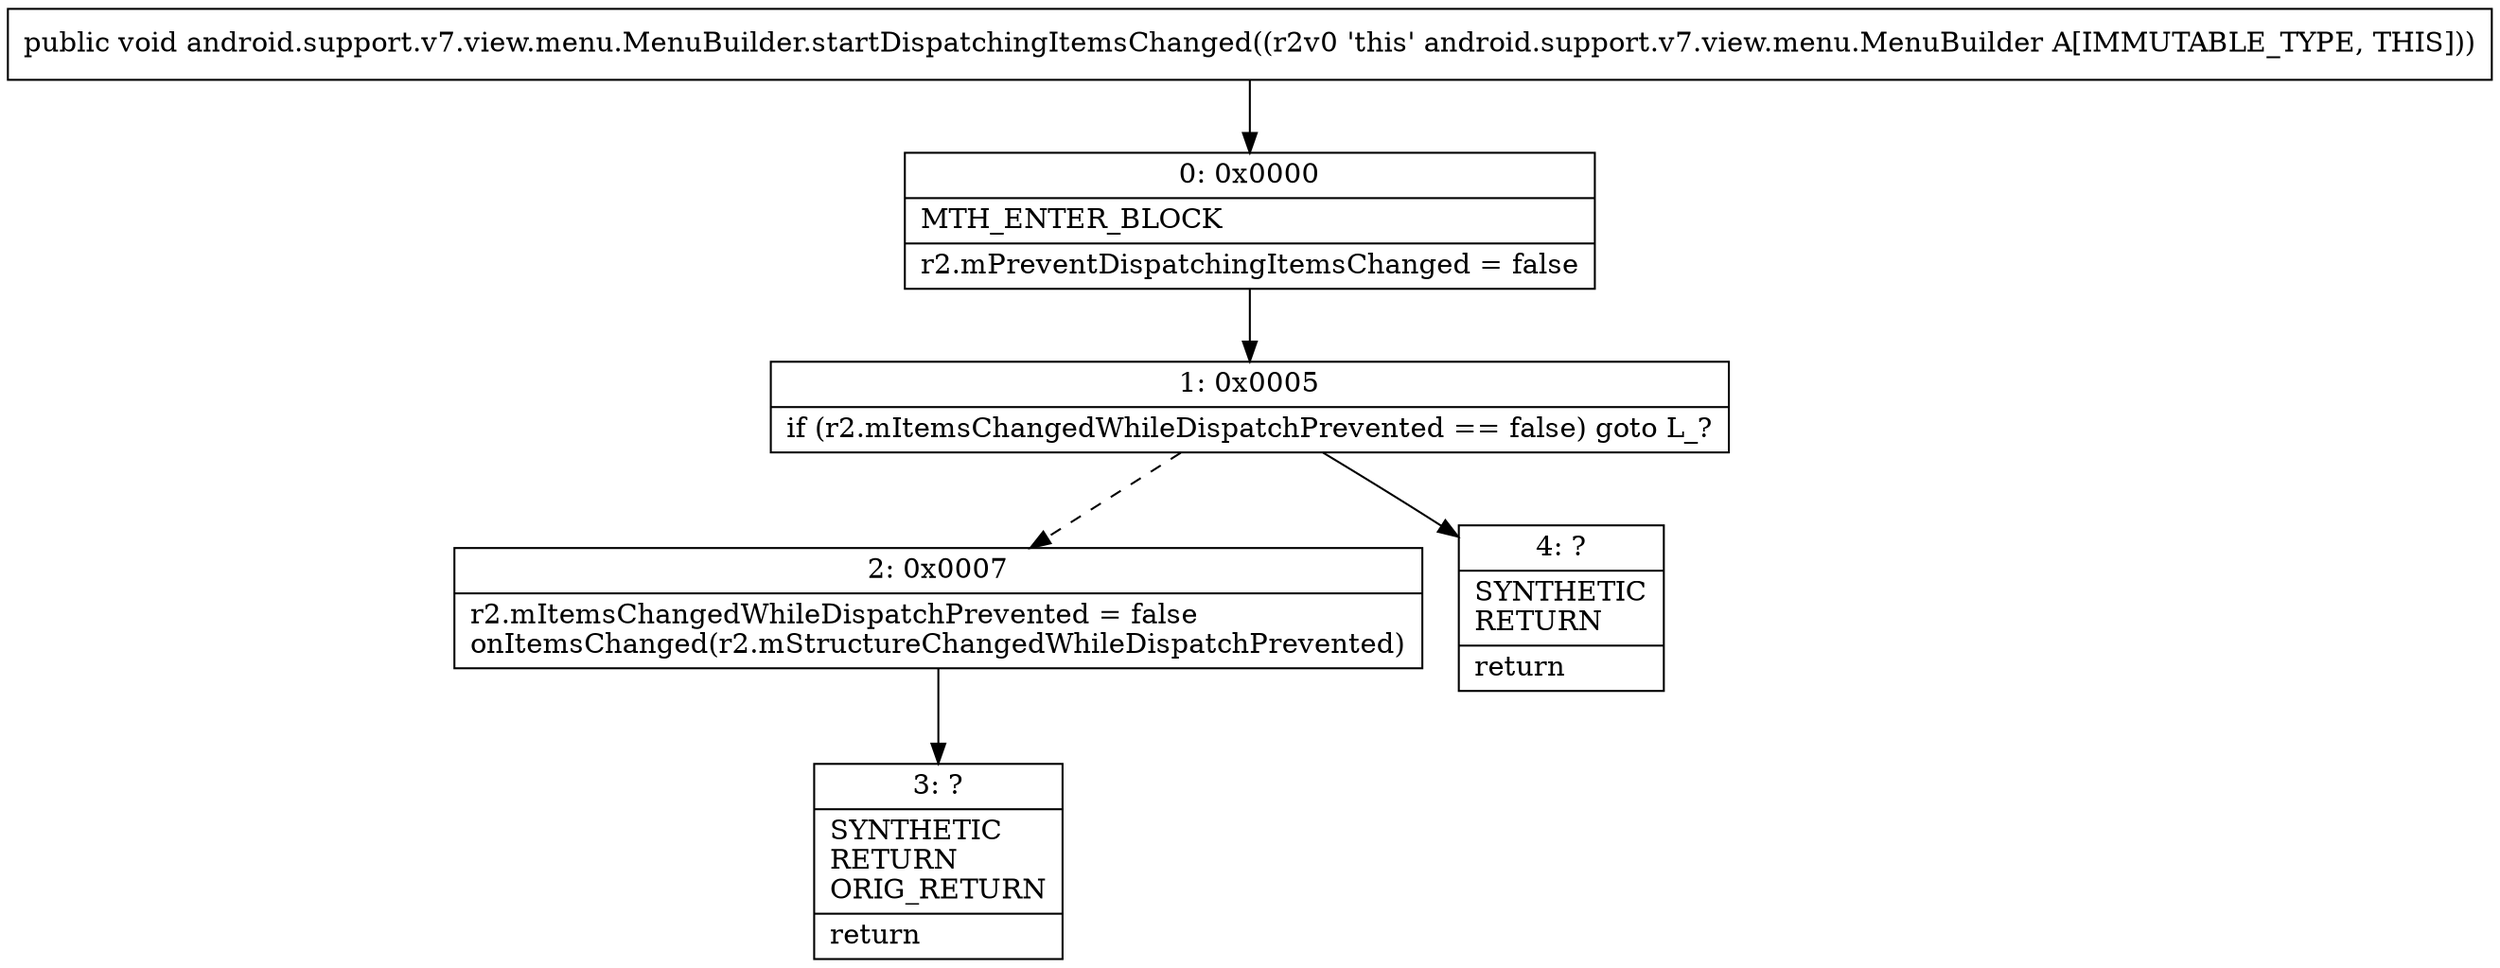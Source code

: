 digraph "CFG forandroid.support.v7.view.menu.MenuBuilder.startDispatchingItemsChanged()V" {
Node_0 [shape=record,label="{0\:\ 0x0000|MTH_ENTER_BLOCK\l|r2.mPreventDispatchingItemsChanged = false\l}"];
Node_1 [shape=record,label="{1\:\ 0x0005|if (r2.mItemsChangedWhileDispatchPrevented == false) goto L_?\l}"];
Node_2 [shape=record,label="{2\:\ 0x0007|r2.mItemsChangedWhileDispatchPrevented = false\lonItemsChanged(r2.mStructureChangedWhileDispatchPrevented)\l}"];
Node_3 [shape=record,label="{3\:\ ?|SYNTHETIC\lRETURN\lORIG_RETURN\l|return\l}"];
Node_4 [shape=record,label="{4\:\ ?|SYNTHETIC\lRETURN\l|return\l}"];
MethodNode[shape=record,label="{public void android.support.v7.view.menu.MenuBuilder.startDispatchingItemsChanged((r2v0 'this' android.support.v7.view.menu.MenuBuilder A[IMMUTABLE_TYPE, THIS])) }"];
MethodNode -> Node_0;
Node_0 -> Node_1;
Node_1 -> Node_2[style=dashed];
Node_1 -> Node_4;
Node_2 -> Node_3;
}

